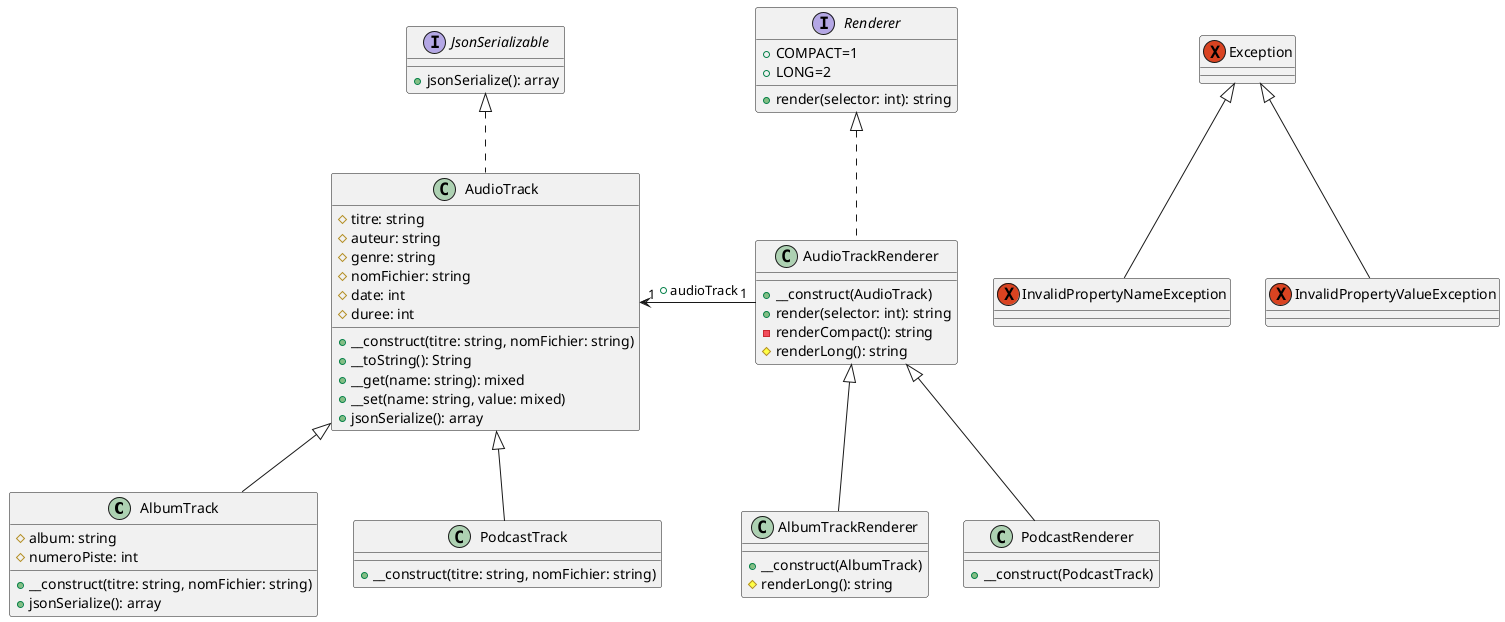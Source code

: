 @startuml
class AlbumTrack extends AudioTrack {
  #album: string
  #numeroPiste: int
  +__construct(titre: string, nomFichier: string)
  +jsonSerialize(): array
}

class PodcastTrack extends AudioTrack {
  +__construct(titre: string, nomFichier: string)
}

interface JsonSerializable {
    +jsonSerialize(): array
}

class AudioTrack implements JsonSerializable {
  #titre: string
  #auteur: string
  #genre: string
  #nomFichier: string
  #date: int
  #duree: int
  +__construct(titre: string, nomFichier: string)
  +__toString(): String
  +__get(name: string): mixed
  +__set(name: string, value: mixed)
  +jsonSerialize(): array
}

interface Renderer {
  +COMPACT=1
  +LONG=2
  +render(selector: int): string
}

class AudioTrackRenderer implements Renderer {
  +__construct(AudioTrack)
  +render(selector: int): string
  -renderCompact(): string
  #renderLong(): string
}

class AlbumTrackRenderer extends AudioTrackRenderer {
  +__construct(AlbumTrack)
  #renderLong(): string
}

class PodcastRenderer extends AudioTrackRenderer {
  +__construct(PodcastTrack)
}

exception Exception
exception InvalidPropertyNameException extends Exception
exception InvalidPropertyValueException extends Exception

AudioTrackRenderer "1"-left-> "1" AudioTrack: "+audioTrack"
@enduml